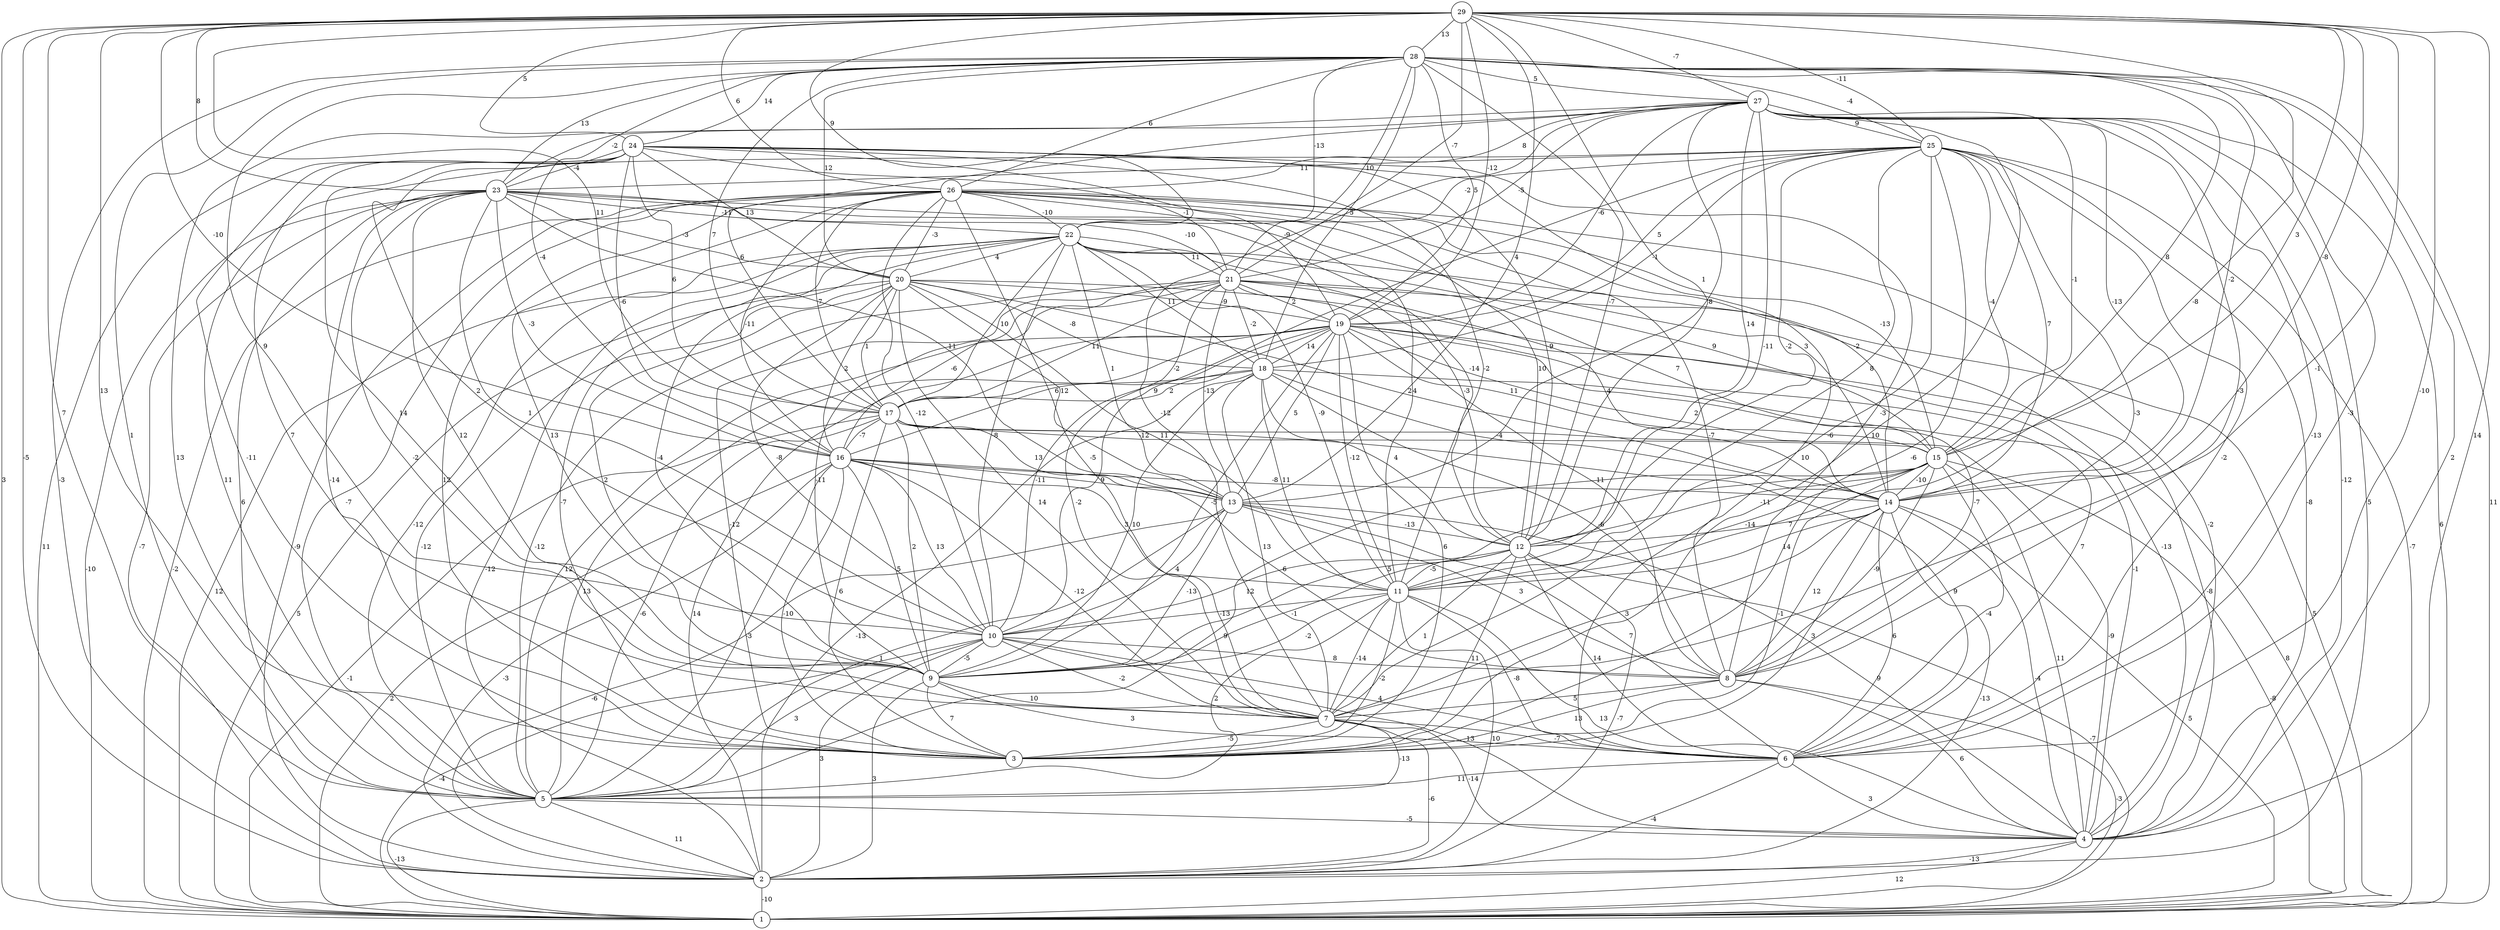 graph { 
	 fontname="Helvetica,Arial,sans-serif" 
	 node [shape = circle]; 
	 29 -- 1 [label = "3"];
	 29 -- 2 [label = "-5"];
	 29 -- 3 [label = "13"];
	 29 -- 4 [label = "14"];
	 29 -- 5 [label = "7"];
	 29 -- 6 [label = "-10"];
	 29 -- 7 [label = "-1"];
	 29 -- 11 [label = "-8"];
	 29 -- 12 [label = "1"];
	 29 -- 13 [label = "4"];
	 29 -- 14 [label = "-8"];
	 29 -- 15 [label = "3"];
	 29 -- 16 [label = "-10"];
	 29 -- 17 [label = "11"];
	 29 -- 19 [label = "-12"];
	 29 -- 21 [label = "-7"];
	 29 -- 22 [label = "9"];
	 29 -- 23 [label = "8"];
	 29 -- 24 [label = "5"];
	 29 -- 25 [label = "-11"];
	 29 -- 26 [label = "6"];
	 29 -- 27 [label = "-7"];
	 29 -- 28 [label = "13"];
	 28 -- 1 [label = "11"];
	 28 -- 2 [label = "-3"];
	 28 -- 4 [label = "2"];
	 28 -- 5 [label = "1"];
	 28 -- 6 [label = "-3"];
	 28 -- 10 [label = "9"];
	 28 -- 12 [label = "-7"];
	 28 -- 14 [label = "-2"];
	 28 -- 15 [label = "8"];
	 28 -- 16 [label = "-4"];
	 28 -- 17 [label = "7"];
	 28 -- 18 [label = "5"];
	 28 -- 19 [label = "5"];
	 28 -- 20 [label = "12"];
	 28 -- 21 [label = "10"];
	 28 -- 22 [label = "-13"];
	 28 -- 23 [label = "13"];
	 28 -- 24 [label = "14"];
	 28 -- 25 [label = "-4"];
	 28 -- 26 [label = "6"];
	 28 -- 27 [label = "5"];
	 27 -- 1 [label = "6"];
	 27 -- 2 [label = "5"];
	 27 -- 3 [label = "10"];
	 27 -- 4 [label = "-12"];
	 27 -- 5 [label = "13"];
	 27 -- 6 [label = "-13"];
	 27 -- 7 [label = "-12"];
	 27 -- 8 [label = "-3"];
	 27 -- 11 [label = "-11"];
	 27 -- 12 [label = "14"];
	 27 -- 13 [label = "8"];
	 27 -- 14 [label = "-13"];
	 27 -- 15 [label = "-1"];
	 27 -- 17 [label = "6"];
	 27 -- 19 [label = "-6"];
	 27 -- 21 [label = "-5"];
	 27 -- 23 [label = "-2"];
	 27 -- 25 [label = "9"];
	 27 -- 26 [label = "8"];
	 26 -- 1 [label = "-2"];
	 26 -- 2 [label = "-9"];
	 26 -- 3 [label = "12"];
	 26 -- 4 [label = "-2"];
	 26 -- 5 [label = "-7"];
	 26 -- 7 [label = "-5"];
	 26 -- 8 [label = "-7"];
	 26 -- 9 [label = "13"];
	 26 -- 10 [label = "-12"];
	 26 -- 11 [label = "4"];
	 26 -- 12 [label = "10"];
	 26 -- 14 [label = "-2"];
	 26 -- 15 [label = "-13"];
	 26 -- 16 [label = "-11"];
	 26 -- 17 [label = "7"];
	 26 -- 20 [label = "-3"];
	 26 -- 22 [label = "-10"];
	 25 -- 1 [label = "-7"];
	 25 -- 3 [label = "-6"];
	 25 -- 4 [label = "-8"];
	 25 -- 5 [label = "11"];
	 25 -- 6 [label = "-2"];
	 25 -- 7 [label = "-6"];
	 25 -- 8 [label = "-3"];
	 25 -- 10 [label = "9"];
	 25 -- 11 [label = "8"];
	 25 -- 12 [label = "-2"];
	 25 -- 14 [label = "7"];
	 25 -- 15 [label = "-4"];
	 25 -- 18 [label = "-1"];
	 25 -- 19 [label = "5"];
	 25 -- 22 [label = "-2"];
	 25 -- 23 [label = "11"];
	 24 -- 1 [label = "11"];
	 24 -- 3 [label = "-11"];
	 24 -- 6 [label = "10"];
	 24 -- 7 [label = "7"];
	 24 -- 8 [label = "-3"];
	 24 -- 9 [label = "14"];
	 24 -- 10 [label = "2"];
	 24 -- 11 [label = "-2"];
	 24 -- 12 [label = "-9"];
	 24 -- 16 [label = "-6"];
	 24 -- 17 [label = "6"];
	 24 -- 19 [label = "-9"];
	 24 -- 20 [label = "13"];
	 24 -- 21 [label = "-1"];
	 24 -- 23 [label = "-4"];
	 23 -- 1 [label = "-10"];
	 23 -- 2 [label = "-7"];
	 23 -- 3 [label = "-14"];
	 23 -- 5 [label = "6"];
	 23 -- 7 [label = "-2"];
	 23 -- 9 [label = "12"];
	 23 -- 10 [label = "1"];
	 23 -- 12 [label = "-14"];
	 23 -- 13 [label = "11"];
	 23 -- 14 [label = "3"];
	 23 -- 16 [label = "-3"];
	 23 -- 20 [label = "-3"];
	 23 -- 21 [label = "-10"];
	 23 -- 22 [label = "-11"];
	 22 -- 1 [label = "12"];
	 22 -- 2 [label = "-12"];
	 22 -- 3 [label = "-7"];
	 22 -- 4 [label = "-13"];
	 22 -- 5 [label = "-12"];
	 22 -- 9 [label = "-4"];
	 22 -- 10 [label = "-8"];
	 22 -- 11 [label = "-9"];
	 22 -- 12 [label = "-3"];
	 22 -- 13 [label = "1"];
	 22 -- 15 [label = "9"];
	 22 -- 17 [label = "10"];
	 22 -- 18 [label = "11"];
	 22 -- 20 [label = "4"];
	 22 -- 21 [label = "11"];
	 21 -- 1 [label = "5"];
	 21 -- 3 [label = "-12"];
	 21 -- 5 [label = "-12"];
	 21 -- 7 [label = "-2"];
	 21 -- 8 [label = "11"];
	 21 -- 9 [label = "-11"];
	 21 -- 13 [label = "-13"];
	 21 -- 14 [label = "4"];
	 21 -- 15 [label = "7"];
	 21 -- 16 [label = "-6"];
	 21 -- 17 [label = "11"];
	 21 -- 18 [label = "-2"];
	 21 -- 19 [label = "2"];
	 20 -- 1 [label = "5"];
	 20 -- 4 [label = "-1"];
	 20 -- 5 [label = "-12"];
	 20 -- 7 [label = "14"];
	 20 -- 9 [label = "2"];
	 20 -- 10 [label = "-8"];
	 20 -- 11 [label = "11"];
	 20 -- 13 [label = "12"];
	 20 -- 14 [label = "2"];
	 20 -- 16 [label = "2"];
	 20 -- 17 [label = "1"];
	 20 -- 18 [label = "-8"];
	 20 -- 19 [label = "-9"];
	 19 -- 2 [label = "14"];
	 19 -- 3 [label = "6"];
	 19 -- 4 [label = "-8"];
	 19 -- 5 [label = "12"];
	 19 -- 6 [label = "7"];
	 19 -- 8 [label = "-7"];
	 19 -- 9 [label = "-5"];
	 19 -- 10 [label = "-11"];
	 19 -- 11 [label = "-12"];
	 19 -- 13 [label = "5"];
	 19 -- 14 [label = "2"];
	 19 -- 15 [label = "11"];
	 19 -- 16 [label = "6"];
	 19 -- 17 [label = "-2"];
	 19 -- 18 [label = "14"];
	 18 -- 1 [label = "8"];
	 18 -- 2 [label = "-13"];
	 18 -- 5 [label = "13"];
	 18 -- 7 [label = "13"];
	 18 -- 8 [label = "-6"];
	 18 -- 9 [label = "10"];
	 18 -- 11 [label = "11"];
	 18 -- 12 [label = "4"];
	 18 -- 14 [label = "-4"];
	 18 -- 17 [label = "2"];
	 17 -- 1 [label = "-1"];
	 17 -- 3 [label = "6"];
	 17 -- 4 [label = "-9"];
	 17 -- 5 [label = "-6"];
	 17 -- 6 [label = "9"];
	 17 -- 9 [label = "2"];
	 17 -- 13 [label = "13"];
	 17 -- 15 [label = "-12"];
	 17 -- 16 [label = "-7"];
	 16 -- 1 [label = "2"];
	 16 -- 2 [label = "-3"];
	 16 -- 3 [label = "-10"];
	 16 -- 5 [label = "-3"];
	 16 -- 7 [label = "-12"];
	 16 -- 8 [label = "6"];
	 16 -- 9 [label = "5"];
	 16 -- 10 [label = "13"];
	 16 -- 11 [label = "3"];
	 16 -- 13 [label = "9"];
	 16 -- 14 [label = "-8"];
	 15 -- 1 [label = "-8"];
	 15 -- 3 [label = "-1"];
	 15 -- 4 [label = "11"];
	 15 -- 5 [label = "9"];
	 15 -- 6 [label = "-4"];
	 15 -- 8 [label = "-9"];
	 15 -- 9 [label = "5"];
	 15 -- 11 [label = "-14"];
	 15 -- 12 [label = "-11"];
	 15 -- 14 [label = "-10"];
	 14 -- 1 [label = "5"];
	 14 -- 2 [label = "-13"];
	 14 -- 3 [label = "3"];
	 14 -- 4 [label = "-4"];
	 14 -- 6 [label = "6"];
	 14 -- 7 [label = "3"];
	 14 -- 8 [label = "12"];
	 14 -- 11 [label = "14"];
	 14 -- 12 [label = "7"];
	 13 -- 2 [label = "-6"];
	 13 -- 4 [label = "9"];
	 13 -- 5 [label = "1"];
	 13 -- 6 [label = "7"];
	 13 -- 8 [label = "3"];
	 13 -- 9 [label = "-13"];
	 13 -- 10 [label = "4"];
	 13 -- 12 [label = "-13"];
	 12 -- 1 [label = "-7"];
	 12 -- 2 [label = "-7"];
	 12 -- 3 [label = "11"];
	 12 -- 6 [label = "14"];
	 12 -- 7 [label = "1"];
	 12 -- 9 [label = "-1"];
	 12 -- 10 [label = "12"];
	 12 -- 11 [label = "-5"];
	 11 -- 2 [label = "10"];
	 11 -- 3 [label = "-2"];
	 11 -- 4 [label = "13"];
	 11 -- 5 [label = "2"];
	 11 -- 6 [label = "-8"];
	 11 -- 7 [label = "-14"];
	 11 -- 9 [label = "-2"];
	 11 -- 10 [label = "-13"];
	 10 -- 1 [label = "-4"];
	 10 -- 2 [label = "3"];
	 10 -- 4 [label = "-13"];
	 10 -- 5 [label = "3"];
	 10 -- 6 [label = "4"];
	 10 -- 7 [label = "-2"];
	 10 -- 8 [label = "8"];
	 10 -- 9 [label = "-5"];
	 9 -- 2 [label = "3"];
	 9 -- 3 [label = "7"];
	 9 -- 6 [label = "3"];
	 9 -- 7 [label = "10"];
	 8 -- 1 [label = "-3"];
	 8 -- 3 [label = "13"];
	 8 -- 4 [label = "6"];
	 8 -- 7 [label = "5"];
	 7 -- 2 [label = "-6"];
	 7 -- 3 [label = "-5"];
	 7 -- 4 [label = "-14"];
	 7 -- 5 [label = "-13"];
	 7 -- 6 [label = "-7"];
	 6 -- 2 [label = "-4"];
	 6 -- 4 [label = "3"];
	 6 -- 5 [label = "11"];
	 5 -- 1 [label = "-13"];
	 5 -- 2 [label = "11"];
	 5 -- 4 [label = "-5"];
	 4 -- 1 [label = "12"];
	 4 -- 2 [label = "-13"];
	 2 -- 1 [label = "-10"];
	 1;
	 2;
	 3;
	 4;
	 5;
	 6;
	 7;
	 8;
	 9;
	 10;
	 11;
	 12;
	 13;
	 14;
	 15;
	 16;
	 17;
	 18;
	 19;
	 20;
	 21;
	 22;
	 23;
	 24;
	 25;
	 26;
	 27;
	 28;
	 29;
}
